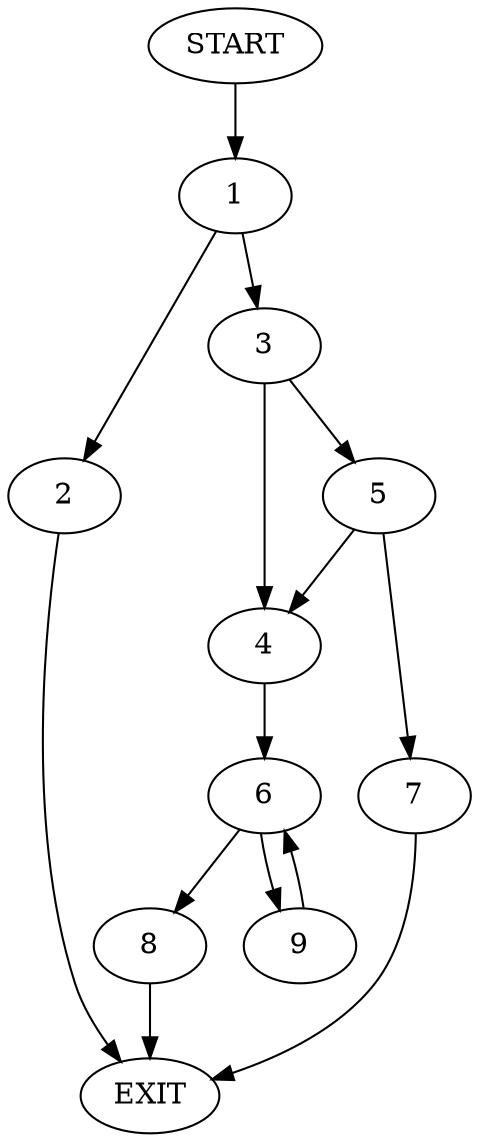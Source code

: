 digraph {
0 [label="START"]
10 [label="EXIT"]
0 -> 1
1 -> 2
1 -> 3
3 -> 4
3 -> 5
2 -> 10
4 -> 6
5 -> 4
5 -> 7
7 -> 10
6 -> 8
6 -> 9
8 -> 10
9 -> 6
}
